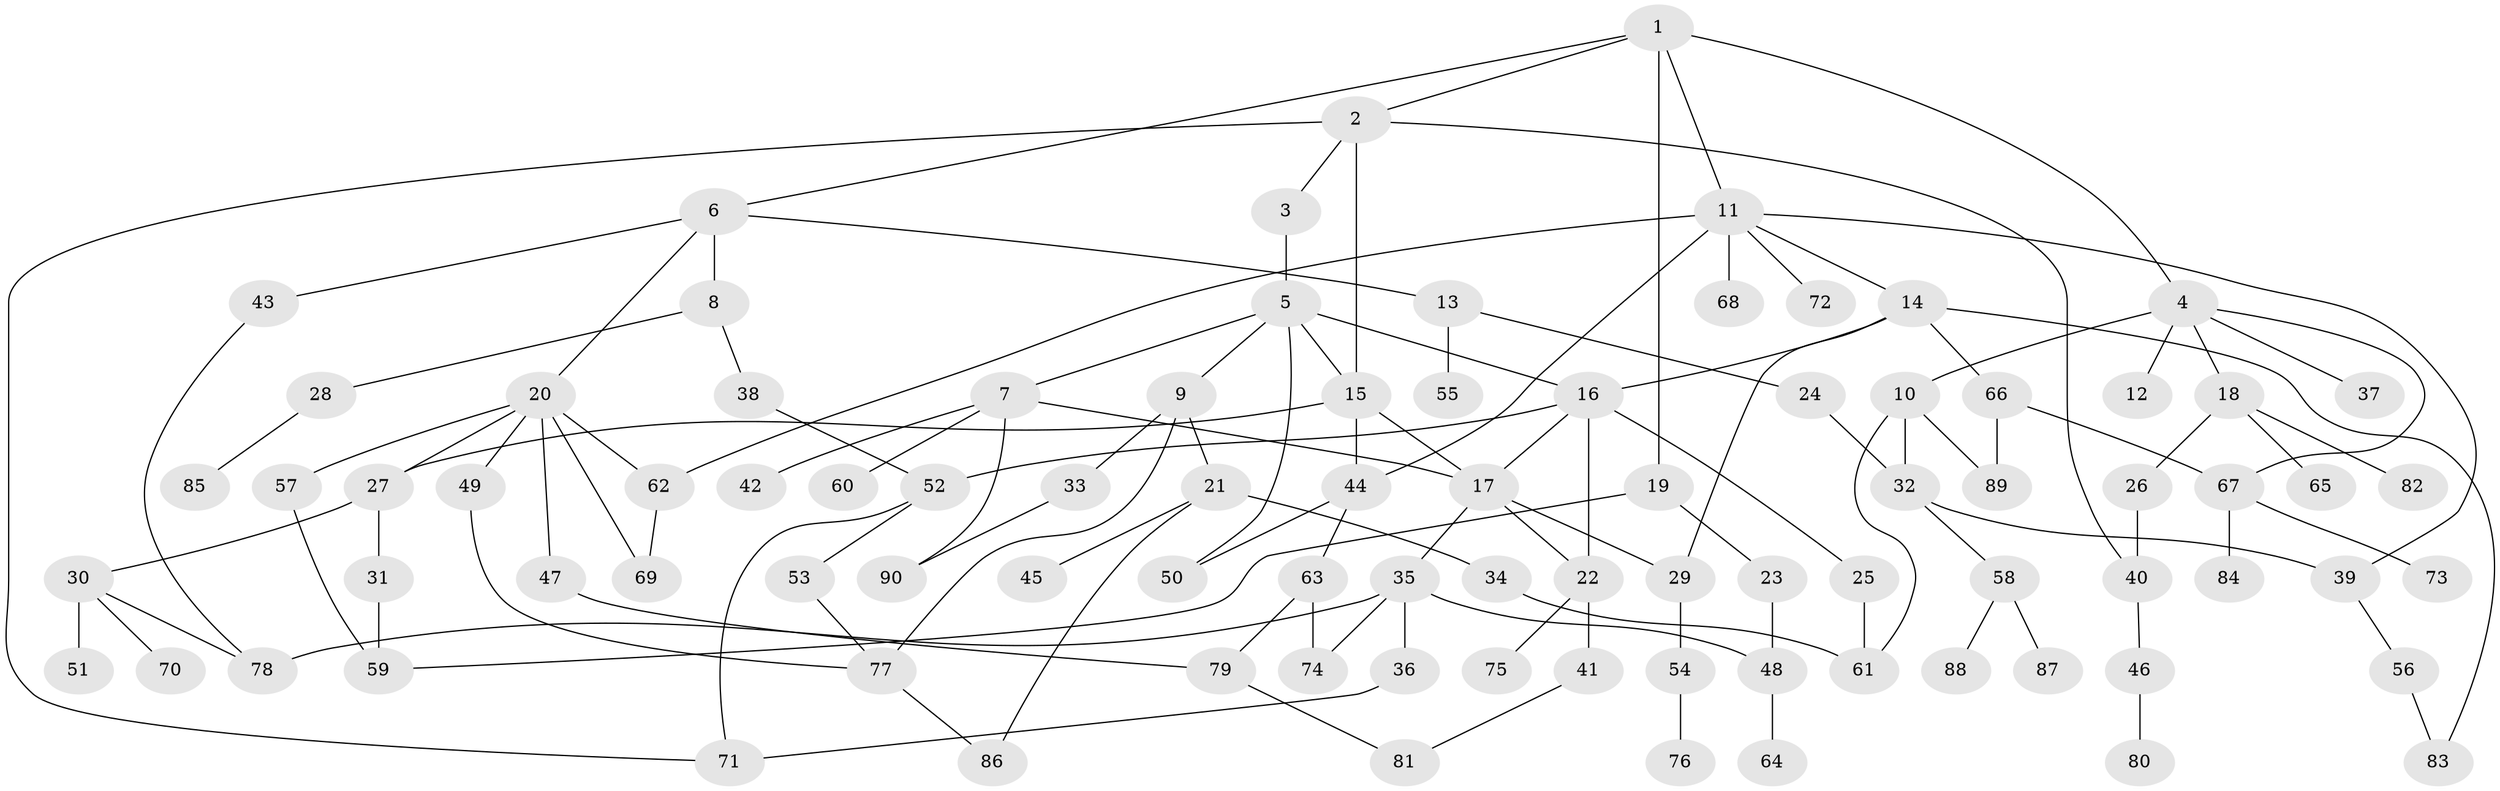 // coarse degree distribution, {6: 0.04918032786885246, 2: 0.22950819672131148, 5: 0.11475409836065574, 9: 0.01639344262295082, 4: 0.08196721311475409, 3: 0.21311475409836064, 8: 0.01639344262295082, 7: 0.03278688524590164, 1: 0.2459016393442623}
// Generated by graph-tools (version 1.1) at 2025/51/02/27/25 19:51:38]
// undirected, 90 vertices, 123 edges
graph export_dot {
graph [start="1"]
  node [color=gray90,style=filled];
  1;
  2;
  3;
  4;
  5;
  6;
  7;
  8;
  9;
  10;
  11;
  12;
  13;
  14;
  15;
  16;
  17;
  18;
  19;
  20;
  21;
  22;
  23;
  24;
  25;
  26;
  27;
  28;
  29;
  30;
  31;
  32;
  33;
  34;
  35;
  36;
  37;
  38;
  39;
  40;
  41;
  42;
  43;
  44;
  45;
  46;
  47;
  48;
  49;
  50;
  51;
  52;
  53;
  54;
  55;
  56;
  57;
  58;
  59;
  60;
  61;
  62;
  63;
  64;
  65;
  66;
  67;
  68;
  69;
  70;
  71;
  72;
  73;
  74;
  75;
  76;
  77;
  78;
  79;
  80;
  81;
  82;
  83;
  84;
  85;
  86;
  87;
  88;
  89;
  90;
  1 -- 2;
  1 -- 4;
  1 -- 6;
  1 -- 11;
  1 -- 19;
  2 -- 3;
  2 -- 15;
  2 -- 40;
  2 -- 71;
  3 -- 5;
  4 -- 10;
  4 -- 12;
  4 -- 18;
  4 -- 37;
  4 -- 67;
  5 -- 7;
  5 -- 9;
  5 -- 50;
  5 -- 15;
  5 -- 16;
  6 -- 8;
  6 -- 13;
  6 -- 20;
  6 -- 43;
  7 -- 42;
  7 -- 60;
  7 -- 90;
  7 -- 17;
  8 -- 28;
  8 -- 38;
  9 -- 21;
  9 -- 33;
  9 -- 77;
  10 -- 89;
  10 -- 32;
  10 -- 61;
  11 -- 14;
  11 -- 62;
  11 -- 68;
  11 -- 72;
  11 -- 39;
  11 -- 44;
  13 -- 24;
  13 -- 55;
  14 -- 16;
  14 -- 29;
  14 -- 66;
  14 -- 83;
  15 -- 17;
  15 -- 27;
  15 -- 44;
  16 -- 25;
  16 -- 52;
  16 -- 17;
  16 -- 22;
  17 -- 22;
  17 -- 35;
  17 -- 29;
  18 -- 26;
  18 -- 65;
  18 -- 82;
  19 -- 23;
  19 -- 59;
  20 -- 47;
  20 -- 49;
  20 -- 57;
  20 -- 69;
  20 -- 62;
  20 -- 27;
  21 -- 34;
  21 -- 45;
  21 -- 86;
  22 -- 41;
  22 -- 75;
  23 -- 48;
  24 -- 32;
  25 -- 61;
  26 -- 40;
  27 -- 30;
  27 -- 31;
  28 -- 85;
  29 -- 54;
  30 -- 51;
  30 -- 70;
  30 -- 78;
  31 -- 59;
  32 -- 39;
  32 -- 58;
  33 -- 90;
  34 -- 61;
  35 -- 36;
  35 -- 48;
  35 -- 74;
  35 -- 78;
  36 -- 71;
  38 -- 52;
  39 -- 56;
  40 -- 46;
  41 -- 81;
  43 -- 78;
  44 -- 63;
  44 -- 50;
  46 -- 80;
  47 -- 79;
  48 -- 64;
  49 -- 77;
  52 -- 53;
  52 -- 71;
  53 -- 77;
  54 -- 76;
  56 -- 83;
  57 -- 59;
  58 -- 87;
  58 -- 88;
  62 -- 69;
  63 -- 74;
  63 -- 79;
  66 -- 67;
  66 -- 89;
  67 -- 73;
  67 -- 84;
  77 -- 86;
  79 -- 81;
}
